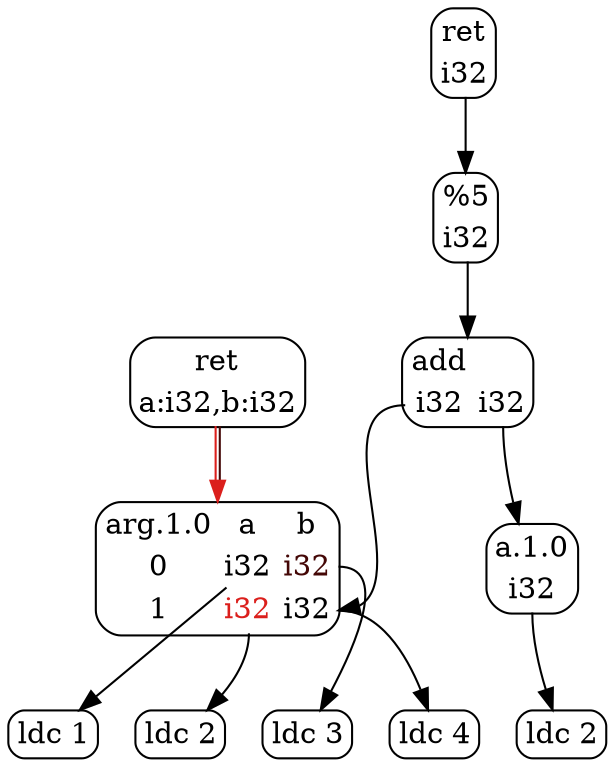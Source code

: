 digraph
{
    "arg.1.0" [ label = <<table border="1" cellborder="0" cellpadding="2" cellspacing="1" style="ROUNDED"><tr><td colspan="0" rowspan="0"><font>arg.1.0</font></td><td colspan="1" rowspan="0"><font>a</font></td><td colspan="2" rowspan="0"><font>b</font></td></tr><tr><td colspan="0" rowspan="1"><font>0</font></td><td colspan="1" port="arg.1.0[a.1.0]" rowspan="1"><font>i32</font></td><td colspan="2" port="arg.1.0[b.1.0]" rowspan="1"><font color="#440706">i32</font></td></tr><tr><td colspan="0" rowspan="2"><font>1</font></td><td colspan="1" port="arg.1.0[a.1.1]" rowspan="2"><font color="#db1f1c">i32</font></td><td colspan="2" port="arg.1.0[b.1.1]" rowspan="2"><font>i32</font></td></tr></table>>, shape = plain, style = rounded ]
    "Auto[3]" [ label = <<table border="1" cellborder="0" cellpadding="2" cellspacing="1" style="ROUNDED"><tr><td colspan="1" rowspan="0"><font>ldc 1</font></td></tr></table>>, shape = plain, style = rounded ]
    "Auto[5]" [ label = <<table border="1" cellborder="0" cellpadding="2" cellspacing="1" style="ROUNDED"><tr><td colspan="1" rowspan="0"><font>ldc 2</font></td></tr></table>>, shape = plain, style = rounded ]
    "Auto[7]" [ label = <<table border="1" cellborder="0" cellpadding="2" cellspacing="1" style="ROUNDED"><tr><td colspan="1" rowspan="0"><font>ldc 3</font></td></tr></table>>, shape = plain, style = rounded ]
    "Auto[8]" [ label = <<table border="1" cellborder="0" cellpadding="2" cellspacing="1" style="ROUNDED"><tr><td colspan="1" rowspan="0"><font>ret</font></td></tr><tr><td colspan="1" port="0" rowspan="1"><font>a:i32,b:i32</font></td></tr></table>>, shape = plain, style = rounded ]
    "Auto[11]" [ label = <<table border="1" cellborder="0" cellpadding="2" cellspacing="1" style="ROUNDED"><tr><td colspan="1" rowspan="0"><font>ldc 4</font></td></tr></table>>, shape = plain, style = rounded ]
    "a.1.0" [ label = <<table border="1" cellborder="0" cellpadding="2" cellspacing="1" style="ROUNDED"><tr><td colspan="0" rowspan="0"><font>a.1.0</font></td></tr><tr><td colspan="0" port="0" rowspan="1"><font>i32</font></td></tr></table>>, shape = plain, style = rounded ]
    "Auto[13]" [ label = <<table border="1" cellborder="0" cellpadding="2" cellspacing="1" style="ROUNDED"><tr><td colspan="1" rowspan="0"><font>ldc 2</font></td></tr></table>>, shape = plain, style = rounded ]
    "%5" [ label = <<table border="1" cellborder="0" cellpadding="2" cellspacing="1" style="ROUNDED"><tr><td colspan="0" rowspan="0"><font>%5</font></td></tr><tr><td colspan="0" port="0" rowspan="1"><font>i32</font></td></tr></table>>, shape = plain, style = rounded ]
    "Auto[15]" [ label = <<table border="1" cellborder="0" cellpadding="2" cellspacing="1" style="ROUNDED"><tr><td colspan="1" rowspan="0"><font>add</font></td></tr><tr><td colspan="1" port="0" rowspan="1"><font>i32</font></td><td colspan="1" port="1" rowspan="1"><font>i32</font></td></tr></table>>, shape = plain, style = rounded ]
    "Auto[18]" [ label = <<table border="1" cellborder="0" cellpadding="2" cellspacing="1" style="ROUNDED"><tr><td colspan="1" rowspan="0"><font>ret</font></td></tr><tr><td colspan="1" port="0" rowspan="1"><font>i32</font></td></tr></table>>, shape = plain, style = rounded ]

    "arg.1.0":"arg.1.0[a.1.0]":_ -> "Auto[3]"
    "arg.1.0":"arg.1.0[a.1.1]":_ -> "Auto[5]"
    "arg.1.0":"arg.1.0[b.1.0]":_ -> "Auto[7]"
    "Auto[8]":0:_ -> "arg.1.0" [ color = "#db1f1c:#440706", fillcolor = black ]
    "arg.1.0":"arg.1.0[b.1.1]":_ -> "Auto[11]"
    "a.1.0":0:_ -> "Auto[13]"
    "%5":0:_ -> "Auto[15]"
    "Auto[15]":0:_ -> "arg.1.0":"arg.1.0[b.1.1]":_ [ color = "", fillcolor = black ]
    "Auto[15]":1:_ -> "a.1.0" [ color = "", fillcolor = black ]
    "Auto[18]":0:_ -> "%5" [ color = "", fillcolor = black ]
}